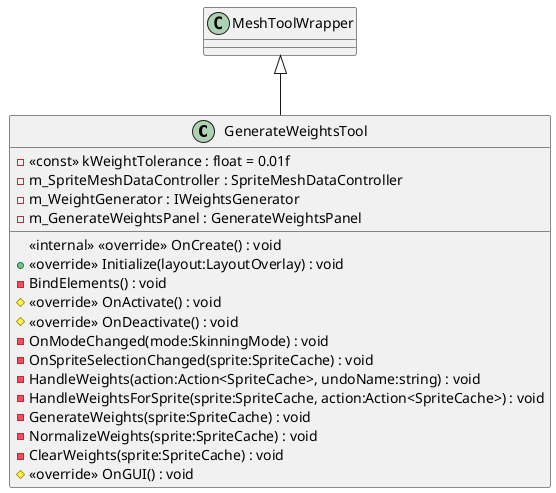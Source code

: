 @startuml
class GenerateWeightsTool {
    - <<const>> kWeightTolerance : float = 0.01f
    - m_SpriteMeshDataController : SpriteMeshDataController
    - m_WeightGenerator : IWeightsGenerator
    - m_GenerateWeightsPanel : GenerateWeightsPanel
    <<internal>> <<override>> OnCreate() : void
    + <<override>> Initialize(layout:LayoutOverlay) : void
    - BindElements() : void
    # <<override>> OnActivate() : void
    # <<override>> OnDeactivate() : void
    - OnModeChanged(mode:SkinningMode) : void
    - OnSpriteSelectionChanged(sprite:SpriteCache) : void
    - HandleWeights(action:Action<SpriteCache>, undoName:string) : void
    - HandleWeightsForSprite(sprite:SpriteCache, action:Action<SpriteCache>) : void
    - GenerateWeights(sprite:SpriteCache) : void
    - NormalizeWeights(sprite:SpriteCache) : void
    - ClearWeights(sprite:SpriteCache) : void
    # <<override>> OnGUI() : void
}
MeshToolWrapper <|-- GenerateWeightsTool
@enduml
